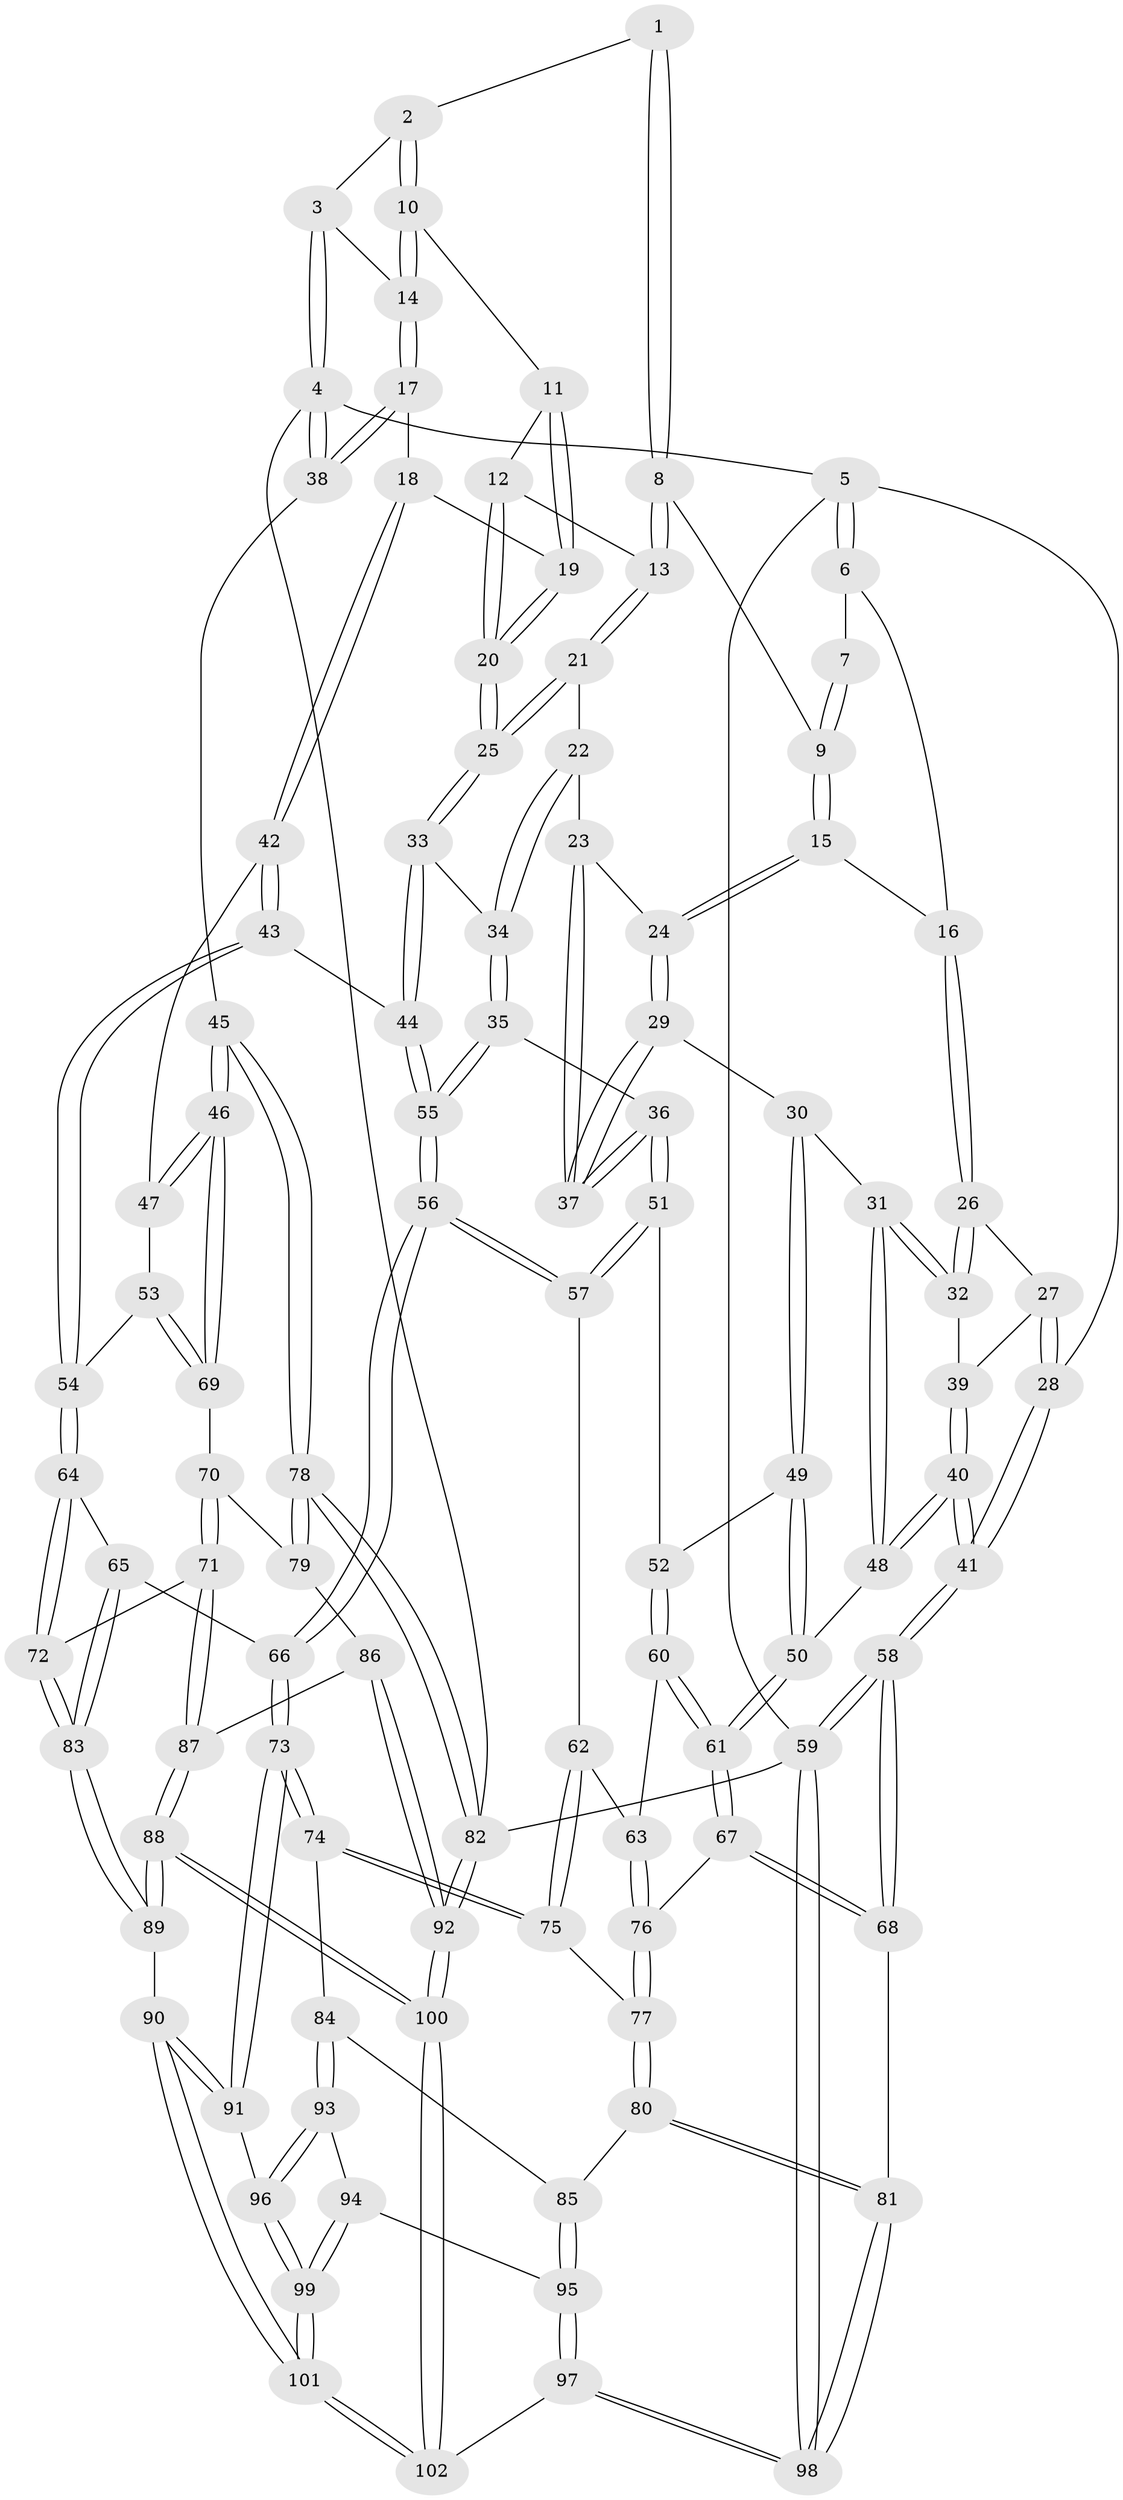 // Generated by graph-tools (version 1.1) at 2025/16/03/09/25 04:16:56]
// undirected, 102 vertices, 252 edges
graph export_dot {
graph [start="1"]
  node [color=gray90,style=filled];
  1 [pos="+0.4711205925324752+0"];
  2 [pos="+0.6877146874461731+0"];
  3 [pos="+0.9662357599857592+0"];
  4 [pos="+1+0"];
  5 [pos="+0+0"];
  6 [pos="+0.0158569463606965+0"];
  7 [pos="+0.3162007557001369+0"];
  8 [pos="+0.498171666979085+0.12304037609122329"];
  9 [pos="+0.43005438456572265+0.10728422849756658"];
  10 [pos="+0.6545851873639087+0.03094747560499562"];
  11 [pos="+0.6341285081686907+0.06431496911384134"];
  12 [pos="+0.6197496541743224+0.0777687236922598"];
  13 [pos="+0.5222899578934204+0.1370447505501891"];
  14 [pos="+0.8710024203021514+0.15284093240778307"];
  15 [pos="+0.30852273209811726+0.15392821879420596"];
  16 [pos="+0.23459566426942416+0.12877333550769185"];
  17 [pos="+0.888922739280122+0.22524690505487413"];
  18 [pos="+0.8245043449432375+0.2514187028141065"];
  19 [pos="+0.7813743255661366+0.2558283665656224"];
  20 [pos="+0.6940338888695918+0.2888172799131206"];
  21 [pos="+0.5227708363817399+0.15270458406738902"];
  22 [pos="+0.4453947755267612+0.2317201159425081"];
  23 [pos="+0.43259949314707924+0.2363575625924424"];
  24 [pos="+0.3513150409137566+0.24167800282980897"];
  25 [pos="+0.6071623012421591+0.3454757498094161"];
  26 [pos="+0.2072706440866101+0.18524307668767992"];
  27 [pos="+0+0.22378172717760675"];
  28 [pos="+0+0.13889095346106103"];
  29 [pos="+0.3446215581957796+0.3450458620140008"];
  30 [pos="+0.218162950956417+0.3548230471375211"];
  31 [pos="+0.20358986838989468+0.3387679767204176"];
  32 [pos="+0.18125421444772002+0.30741467081923807"];
  33 [pos="+0.592252730178326+0.3810781365678499"];
  34 [pos="+0.5014352909232777+0.3936456052295385"];
  35 [pos="+0.43736041811914383+0.4123607906722596"];
  36 [pos="+0.43016429291344027+0.4132038956817941"];
  37 [pos="+0.41740772211361427+0.4013821144551539"];
  38 [pos="+1+0.3522280644187874"];
  39 [pos="+0.13351109971959726+0.3078707371866078"];
  40 [pos="+0+0.4703590711446115"];
  41 [pos="+0+0.4510131389231616"];
  42 [pos="+0.7971670152371666+0.3885457458479171"];
  43 [pos="+0.6695607007235018+0.47598919799422784"];
  44 [pos="+0.6130081235961619+0.4160236276311308"];
  45 [pos="+1+0.4424811619730564"];
  46 [pos="+1+0.44425328848874124"];
  47 [pos="+0.8321643772097598+0.440224575530292"];
  48 [pos="+0+0.48061420939585686"];
  49 [pos="+0.20322573607601604+0.458164536221367"];
  50 [pos="+0.03510320224110528+0.49962938685033015"];
  51 [pos="+0.41538678310535926+0.4369222646583233"];
  52 [pos="+0.24274038271223014+0.5103542666478612"];
  53 [pos="+0.7218263723541215+0.5327616688110113"];
  54 [pos="+0.7014421908278348+0.5305144952017051"];
  55 [pos="+0.5156197655276079+0.5866019149918926"];
  56 [pos="+0.5044025924715732+0.6678617662969822"];
  57 [pos="+0.3965685335306085+0.582706431125083"];
  58 [pos="+0+0.7428463205446829"];
  59 [pos="+0+1"];
  60 [pos="+0.24318040573246297+0.5165506453712571"];
  61 [pos="+0.11724328783156479+0.6286362208950548"];
  62 [pos="+0.34333551290662023+0.5992198094022972"];
  63 [pos="+0.2898746148447196+0.5931228438612571"];
  64 [pos="+0.6404905437061627+0.6614711400056634"];
  65 [pos="+0.6112127761881869+0.6726475904938859"];
  66 [pos="+0.5217453967148734+0.6991272140996204"];
  67 [pos="+0.11767827982883418+0.6321707928862599"];
  68 [pos="+0.07382488976219236+0.7122855588698089"];
  69 [pos="+0.8642521431221453+0.5934588357464061"];
  70 [pos="+0.8583000118382403+0.6308203439120674"];
  71 [pos="+0.7807309805157541+0.7448259783292965"];
  72 [pos="+0.7395002236431942+0.74020556206892"];
  73 [pos="+0.4974167023707613+0.7492872118700246"];
  74 [pos="+0.459845964794+0.7552070904090438"];
  75 [pos="+0.34978516136988946+0.7155434399492626"];
  76 [pos="+0.24147755942685284+0.6710877547008176"];
  77 [pos="+0.2601444426919104+0.733182529309548"];
  78 [pos="+1+0.6684785456916337"];
  79 [pos="+0.944432901774355+0.7512649496029284"];
  80 [pos="+0.2408634471122539+0.7839768930538765"];
  81 [pos="+0.1700071758749167+0.8507685062035115"];
  82 [pos="+1+1"];
  83 [pos="+0.6711497822626531+0.8641289279476733"];
  84 [pos="+0.4018534933978965+0.7981541376233989"];
  85 [pos="+0.34935124954220526+0.8208118321823622"];
  86 [pos="+0.9210892661882024+0.7785916497161928"];
  87 [pos="+0.828395224447248+0.8007923317048127"];
  88 [pos="+0.7999761269744473+1"];
  89 [pos="+0.6447591698982548+0.9292112873874013"];
  90 [pos="+0.5423644472969019+0.8720581408837128"];
  91 [pos="+0.5263175544937693+0.8378482318493184"];
  92 [pos="+1+1"];
  93 [pos="+0.39220316379390613+0.8694296963516838"];
  94 [pos="+0.3913337398895186+0.8704747207710875"];
  95 [pos="+0.34112420477741473+0.8759984544912822"];
  96 [pos="+0.4163941786716905+0.8798728058919327"];
  97 [pos="+0.1962449721538408+1"];
  98 [pos="+0.1040276376899369+1"];
  99 [pos="+0.3869798309319942+0.92342682298723"];
  100 [pos="+0.8528012066744463+1"];
  101 [pos="+0.3279046977413621+1"];
  102 [pos="+0.22750979482893513+1"];
  1 -- 2;
  1 -- 8;
  1 -- 8;
  2 -- 3;
  2 -- 10;
  2 -- 10;
  3 -- 4;
  3 -- 4;
  3 -- 14;
  4 -- 5;
  4 -- 38;
  4 -- 38;
  4 -- 82;
  5 -- 6;
  5 -- 6;
  5 -- 28;
  5 -- 59;
  6 -- 7;
  6 -- 16;
  7 -- 9;
  7 -- 9;
  8 -- 9;
  8 -- 13;
  8 -- 13;
  9 -- 15;
  9 -- 15;
  10 -- 11;
  10 -- 14;
  10 -- 14;
  11 -- 12;
  11 -- 19;
  11 -- 19;
  12 -- 13;
  12 -- 20;
  12 -- 20;
  13 -- 21;
  13 -- 21;
  14 -- 17;
  14 -- 17;
  15 -- 16;
  15 -- 24;
  15 -- 24;
  16 -- 26;
  16 -- 26;
  17 -- 18;
  17 -- 38;
  17 -- 38;
  18 -- 19;
  18 -- 42;
  18 -- 42;
  19 -- 20;
  19 -- 20;
  20 -- 25;
  20 -- 25;
  21 -- 22;
  21 -- 25;
  21 -- 25;
  22 -- 23;
  22 -- 34;
  22 -- 34;
  23 -- 24;
  23 -- 37;
  23 -- 37;
  24 -- 29;
  24 -- 29;
  25 -- 33;
  25 -- 33;
  26 -- 27;
  26 -- 32;
  26 -- 32;
  27 -- 28;
  27 -- 28;
  27 -- 39;
  28 -- 41;
  28 -- 41;
  29 -- 30;
  29 -- 37;
  29 -- 37;
  30 -- 31;
  30 -- 49;
  30 -- 49;
  31 -- 32;
  31 -- 32;
  31 -- 48;
  31 -- 48;
  32 -- 39;
  33 -- 34;
  33 -- 44;
  33 -- 44;
  34 -- 35;
  34 -- 35;
  35 -- 36;
  35 -- 55;
  35 -- 55;
  36 -- 37;
  36 -- 37;
  36 -- 51;
  36 -- 51;
  38 -- 45;
  39 -- 40;
  39 -- 40;
  40 -- 41;
  40 -- 41;
  40 -- 48;
  40 -- 48;
  41 -- 58;
  41 -- 58;
  42 -- 43;
  42 -- 43;
  42 -- 47;
  43 -- 44;
  43 -- 54;
  43 -- 54;
  44 -- 55;
  44 -- 55;
  45 -- 46;
  45 -- 46;
  45 -- 78;
  45 -- 78;
  46 -- 47;
  46 -- 47;
  46 -- 69;
  46 -- 69;
  47 -- 53;
  48 -- 50;
  49 -- 50;
  49 -- 50;
  49 -- 52;
  50 -- 61;
  50 -- 61;
  51 -- 52;
  51 -- 57;
  51 -- 57;
  52 -- 60;
  52 -- 60;
  53 -- 54;
  53 -- 69;
  53 -- 69;
  54 -- 64;
  54 -- 64;
  55 -- 56;
  55 -- 56;
  56 -- 57;
  56 -- 57;
  56 -- 66;
  56 -- 66;
  57 -- 62;
  58 -- 59;
  58 -- 59;
  58 -- 68;
  58 -- 68;
  59 -- 98;
  59 -- 98;
  59 -- 82;
  60 -- 61;
  60 -- 61;
  60 -- 63;
  61 -- 67;
  61 -- 67;
  62 -- 63;
  62 -- 75;
  62 -- 75;
  63 -- 76;
  63 -- 76;
  64 -- 65;
  64 -- 72;
  64 -- 72;
  65 -- 66;
  65 -- 83;
  65 -- 83;
  66 -- 73;
  66 -- 73;
  67 -- 68;
  67 -- 68;
  67 -- 76;
  68 -- 81;
  69 -- 70;
  70 -- 71;
  70 -- 71;
  70 -- 79;
  71 -- 72;
  71 -- 87;
  71 -- 87;
  72 -- 83;
  72 -- 83;
  73 -- 74;
  73 -- 74;
  73 -- 91;
  73 -- 91;
  74 -- 75;
  74 -- 75;
  74 -- 84;
  75 -- 77;
  76 -- 77;
  76 -- 77;
  77 -- 80;
  77 -- 80;
  78 -- 79;
  78 -- 79;
  78 -- 82;
  78 -- 82;
  79 -- 86;
  80 -- 81;
  80 -- 81;
  80 -- 85;
  81 -- 98;
  81 -- 98;
  82 -- 92;
  82 -- 92;
  83 -- 89;
  83 -- 89;
  84 -- 85;
  84 -- 93;
  84 -- 93;
  85 -- 95;
  85 -- 95;
  86 -- 87;
  86 -- 92;
  86 -- 92;
  87 -- 88;
  87 -- 88;
  88 -- 89;
  88 -- 89;
  88 -- 100;
  88 -- 100;
  89 -- 90;
  90 -- 91;
  90 -- 91;
  90 -- 101;
  90 -- 101;
  91 -- 96;
  92 -- 100;
  92 -- 100;
  93 -- 94;
  93 -- 96;
  93 -- 96;
  94 -- 95;
  94 -- 99;
  94 -- 99;
  95 -- 97;
  95 -- 97;
  96 -- 99;
  96 -- 99;
  97 -- 98;
  97 -- 98;
  97 -- 102;
  99 -- 101;
  99 -- 101;
  100 -- 102;
  100 -- 102;
  101 -- 102;
  101 -- 102;
}
